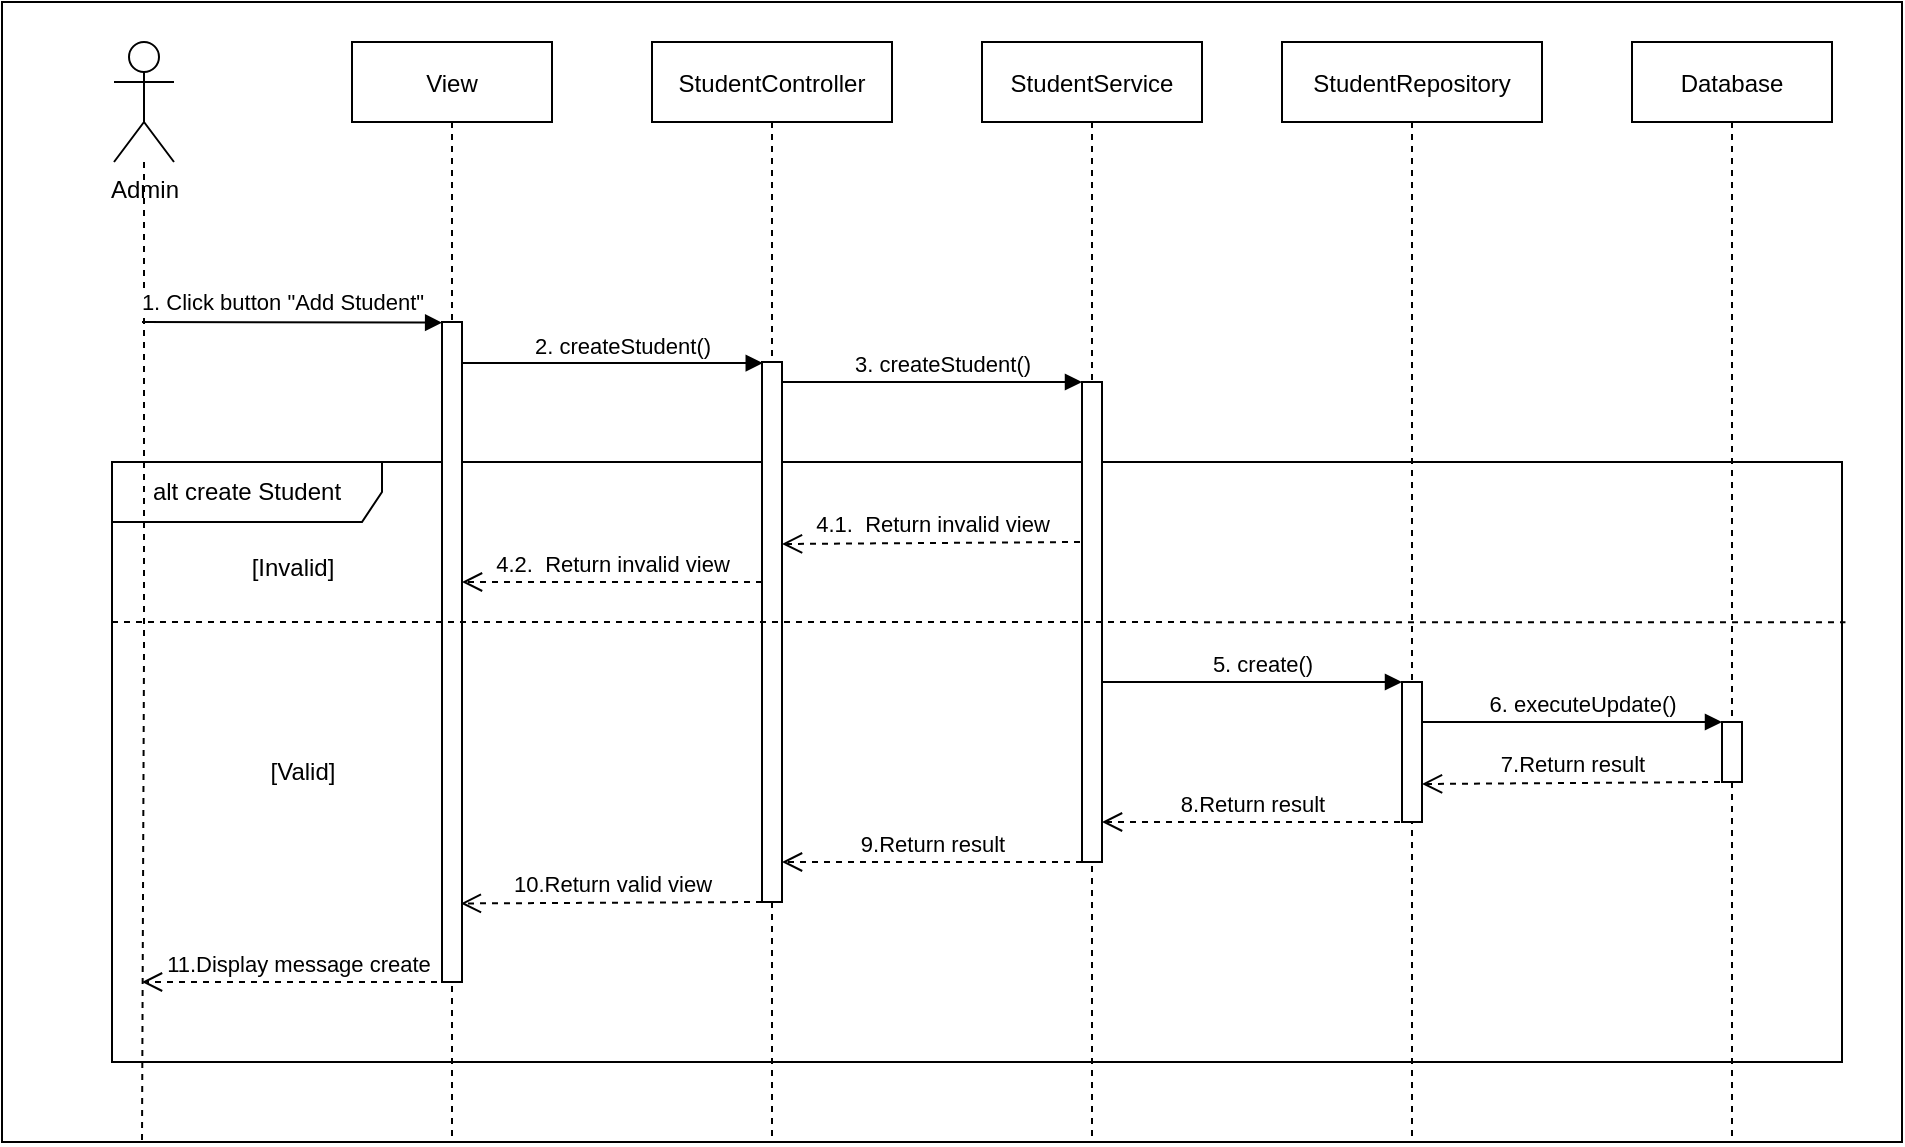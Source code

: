 <mxfile version="22.1.0" type="device">
  <diagram name="Trang-1" id="875s9HhrCnIbohzMTVZo">
    <mxGraphModel dx="1050" dy="534" grid="1" gridSize="10" guides="1" tooltips="1" connect="1" arrows="1" fold="1" page="1" pageScale="1" pageWidth="827" pageHeight="1169" math="0" shadow="0">
      <root>
        <mxCell id="0" />
        <mxCell id="1" parent="0" />
        <mxCell id="0AXuN8qhgTlBM-0Ob6mB-1" value="" style="rounded=0;whiteSpace=wrap;html=1;" parent="1" vertex="1">
          <mxGeometry x="370" y="170" width="950" height="570" as="geometry" />
        </mxCell>
        <mxCell id="0AXuN8qhgTlBM-0Ob6mB-2" value="alt create Student" style="shape=umlFrame;whiteSpace=wrap;html=1;width=135;height=30;" parent="1" vertex="1">
          <mxGeometry x="425" y="400" width="865" height="300" as="geometry" />
        </mxCell>
        <mxCell id="0AXuN8qhgTlBM-0Ob6mB-3" value="Admin" style="shape=umlActor;verticalLabelPosition=bottom;verticalAlign=top;html=1;" parent="1" vertex="1">
          <mxGeometry x="426" y="190" width="30" height="60" as="geometry" />
        </mxCell>
        <mxCell id="0AXuN8qhgTlBM-0Ob6mB-4" style="edgeStyle=orthogonalEdgeStyle;rounded=0;orthogonalLoop=1;jettySize=auto;html=1;dashed=1;endArrow=none;endFill=0;" parent="1" source="0AXuN8qhgTlBM-0Ob6mB-3" edge="1">
          <mxGeometry relative="1" as="geometry">
            <mxPoint x="440" y="740" as="targetPoint" />
          </mxGeometry>
        </mxCell>
        <mxCell id="0AXuN8qhgTlBM-0Ob6mB-5" value="View" style="shape=umlLifeline;perimeter=lifelinePerimeter;container=1;collapsible=0;recursiveResize=0;rounded=0;shadow=0;strokeWidth=1;" parent="1" vertex="1">
          <mxGeometry x="545" y="190" width="100" height="550" as="geometry" />
        </mxCell>
        <mxCell id="0AXuN8qhgTlBM-0Ob6mB-6" value="" style="html=1;points=[];perimeter=orthogonalPerimeter;" parent="0AXuN8qhgTlBM-0Ob6mB-5" vertex="1">
          <mxGeometry x="45" y="140" width="10" height="330" as="geometry" />
        </mxCell>
        <mxCell id="0AXuN8qhgTlBM-0Ob6mB-7" value="11.Display message create" style="html=1;verticalAlign=bottom;endArrow=open;dashed=1;endSize=8;" parent="0AXuN8qhgTlBM-0Ob6mB-5" edge="1">
          <mxGeometry x="-0.053" relative="1" as="geometry">
            <mxPoint x="42.5" y="470" as="sourcePoint" />
            <mxPoint x="-105" y="470" as="targetPoint" />
            <mxPoint as="offset" />
          </mxGeometry>
        </mxCell>
        <mxCell id="0AXuN8qhgTlBM-0Ob6mB-8" value="StudentController" style="shape=umlLifeline;perimeter=lifelinePerimeter;container=1;collapsible=0;recursiveResize=0;rounded=0;shadow=0;strokeWidth=1;" parent="1" vertex="1">
          <mxGeometry x="695" y="190" width="120" height="550" as="geometry" />
        </mxCell>
        <mxCell id="0AXuN8qhgTlBM-0Ob6mB-9" value="" style="html=1;points=[];perimeter=orthogonalPerimeter;" parent="0AXuN8qhgTlBM-0Ob6mB-8" vertex="1">
          <mxGeometry x="55" y="160" width="10" height="270" as="geometry" />
        </mxCell>
        <mxCell id="0AXuN8qhgTlBM-0Ob6mB-10" value="4.2. &amp;nbsp;Return invalid view" style="html=1;verticalAlign=bottom;endArrow=open;dashed=1;endSize=8;exitX=-0.055;exitY=0.291;exitDx=0;exitDy=0;exitPerimeter=0;" parent="0AXuN8qhgTlBM-0Ob6mB-8" edge="1">
          <mxGeometry x="-0.003" relative="1" as="geometry">
            <mxPoint x="55" y="270" as="sourcePoint" />
            <mxPoint x="-95" y="270" as="targetPoint" />
            <mxPoint as="offset" />
          </mxGeometry>
        </mxCell>
        <mxCell id="0AXuN8qhgTlBM-0Ob6mB-11" value="10.Return valid view" style="html=1;verticalAlign=bottom;endArrow=open;dashed=1;endSize=8;exitX=-0.055;exitY=0.291;exitDx=0;exitDy=0;exitPerimeter=0;entryX=0.942;entryY=0.881;entryDx=0;entryDy=0;entryPerimeter=0;" parent="0AXuN8qhgTlBM-0Ob6mB-8" target="0AXuN8qhgTlBM-0Ob6mB-6" edge="1">
          <mxGeometry x="-0.003" relative="1" as="geometry">
            <mxPoint x="55" y="430" as="sourcePoint" />
            <mxPoint x="-94" y="431" as="targetPoint" />
            <mxPoint as="offset" />
          </mxGeometry>
        </mxCell>
        <mxCell id="0AXuN8qhgTlBM-0Ob6mB-12" value="4.1. &amp;nbsp;Return invalid view" style="html=1;verticalAlign=bottom;endArrow=open;dashed=1;endSize=8;exitX=-0.055;exitY=0.291;exitDx=0;exitDy=0;exitPerimeter=0;" parent="0AXuN8qhgTlBM-0Ob6mB-8" edge="1">
          <mxGeometry x="-0.003" relative="1" as="geometry">
            <mxPoint x="214" y="250" as="sourcePoint" />
            <mxPoint x="65" y="251" as="targetPoint" />
            <mxPoint as="offset" />
          </mxGeometry>
        </mxCell>
        <mxCell id="0AXuN8qhgTlBM-0Ob6mB-13" value="3. createStudent()" style="html=1;verticalAlign=bottom;endArrow=block;entryX=0;entryY=0;entryDx=0;entryDy=0;entryPerimeter=0;" parent="0AXuN8qhgTlBM-0Ob6mB-8" target="0AXuN8qhgTlBM-0Ob6mB-15" edge="1">
          <mxGeometry x="0.067" width="80" relative="1" as="geometry">
            <mxPoint x="65" y="170" as="sourcePoint" />
            <mxPoint x="215" y="170" as="targetPoint" />
            <mxPoint as="offset" />
          </mxGeometry>
        </mxCell>
        <mxCell id="0AXuN8qhgTlBM-0Ob6mB-14" value="StudentService" style="shape=umlLifeline;perimeter=lifelinePerimeter;container=1;collapsible=0;recursiveResize=0;rounded=0;shadow=0;strokeWidth=1;" parent="1" vertex="1">
          <mxGeometry x="860" y="190" width="110" height="550" as="geometry" />
        </mxCell>
        <mxCell id="0AXuN8qhgTlBM-0Ob6mB-15" value="" style="html=1;points=[];perimeter=orthogonalPerimeter;" parent="0AXuN8qhgTlBM-0Ob6mB-14" vertex="1">
          <mxGeometry x="50" y="170" width="10" height="240" as="geometry" />
        </mxCell>
        <mxCell id="0AXuN8qhgTlBM-0Ob6mB-16" value="9.Return result" style="html=1;verticalAlign=bottom;endArrow=open;dashed=1;endSize=8;exitX=-0.055;exitY=0.291;exitDx=0;exitDy=0;exitPerimeter=0;" parent="0AXuN8qhgTlBM-0Ob6mB-14" edge="1">
          <mxGeometry x="-0.003" relative="1" as="geometry">
            <mxPoint x="50" y="410" as="sourcePoint" />
            <mxPoint x="-100" y="410" as="targetPoint" />
            <mxPoint as="offset" />
          </mxGeometry>
        </mxCell>
        <mxCell id="0AXuN8qhgTlBM-0Ob6mB-17" value="StudentRepository" style="shape=umlLifeline;perimeter=lifelinePerimeter;container=1;collapsible=0;recursiveResize=0;rounded=0;shadow=0;strokeWidth=1;" parent="1" vertex="1">
          <mxGeometry x="1010" y="190" width="130" height="550" as="geometry" />
        </mxCell>
        <mxCell id="0AXuN8qhgTlBM-0Ob6mB-18" value="" style="html=1;points=[];perimeter=orthogonalPerimeter;" parent="0AXuN8qhgTlBM-0Ob6mB-17" vertex="1">
          <mxGeometry x="60" y="320" width="10" height="70" as="geometry" />
        </mxCell>
        <mxCell id="0AXuN8qhgTlBM-0Ob6mB-19" value="5. create()" style="html=1;verticalAlign=bottom;endArrow=block;" parent="0AXuN8qhgTlBM-0Ob6mB-17" edge="1">
          <mxGeometry x="0.067" width="80" relative="1" as="geometry">
            <mxPoint x="-90" y="320" as="sourcePoint" />
            <mxPoint x="60" y="320" as="targetPoint" />
            <mxPoint as="offset" />
          </mxGeometry>
        </mxCell>
        <mxCell id="0AXuN8qhgTlBM-0Ob6mB-20" value="Database" style="shape=umlLifeline;perimeter=lifelinePerimeter;container=1;collapsible=0;recursiveResize=0;rounded=0;shadow=0;strokeWidth=1;" parent="1" vertex="1">
          <mxGeometry x="1185" y="190" width="100" height="550" as="geometry" />
        </mxCell>
        <mxCell id="0AXuN8qhgTlBM-0Ob6mB-21" value="" style="html=1;points=[];perimeter=orthogonalPerimeter;" parent="0AXuN8qhgTlBM-0Ob6mB-20" vertex="1">
          <mxGeometry x="45" y="340" width="10" height="30" as="geometry" />
        </mxCell>
        <mxCell id="0AXuN8qhgTlBM-0Ob6mB-22" value="1. Click button&amp;nbsp;&quot;Add Student&quot;" style="html=1;verticalAlign=bottom;endArrow=block;entryX=0.007;entryY=0.001;entryDx=0;entryDy=0;entryPerimeter=0;" parent="1" target="0AXuN8qhgTlBM-0Ob6mB-6" edge="1">
          <mxGeometry x="-0.067" y="1" width="80" relative="1" as="geometry">
            <mxPoint x="440" y="330" as="sourcePoint" />
            <mxPoint x="585" y="330" as="targetPoint" />
            <mxPoint as="offset" />
          </mxGeometry>
        </mxCell>
        <mxCell id="0AXuN8qhgTlBM-0Ob6mB-23" value="2. createStudent()" style="html=1;verticalAlign=bottom;endArrow=block;entryX=0.038;entryY=0.002;entryDx=0;entryDy=0;entryPerimeter=0;" parent="1" source="0AXuN8qhgTlBM-0Ob6mB-6" target="0AXuN8qhgTlBM-0Ob6mB-9" edge="1">
          <mxGeometry x="0.067" width="80" relative="1" as="geometry">
            <mxPoint x="605" y="350" as="sourcePoint" />
            <mxPoint x="750" y="350" as="targetPoint" />
            <mxPoint as="offset" />
          </mxGeometry>
        </mxCell>
        <mxCell id="0AXuN8qhgTlBM-0Ob6mB-24" value="" style="endArrow=none;dashed=1;html=1;rounded=0;entryX=1.002;entryY=0.267;entryDx=0;entryDy=0;entryPerimeter=0;" parent="1" target="0AXuN8qhgTlBM-0Ob6mB-2" edge="1">
          <mxGeometry width="50" height="50" relative="1" as="geometry">
            <mxPoint x="425" y="480.0" as="sourcePoint" />
            <mxPoint x="1275" y="480.0" as="targetPoint" />
          </mxGeometry>
        </mxCell>
        <mxCell id="0AXuN8qhgTlBM-0Ob6mB-25" value="[Invalid]" style="text;html=1;align=center;verticalAlign=middle;resizable=0;points=[];autosize=1;strokeColor=none;fillColor=none;" parent="1" vertex="1">
          <mxGeometry x="485" y="438" width="60" height="30" as="geometry" />
        </mxCell>
        <mxCell id="0AXuN8qhgTlBM-0Ob6mB-26" value="[Valid]" style="text;html=1;align=center;verticalAlign=middle;resizable=0;points=[];autosize=1;strokeColor=none;fillColor=none;" parent="1" vertex="1">
          <mxGeometry x="490" y="540" width="60" height="30" as="geometry" />
        </mxCell>
        <mxCell id="0AXuN8qhgTlBM-0Ob6mB-27" value="6. executeUpdate()" style="html=1;verticalAlign=bottom;endArrow=block;" parent="1" edge="1">
          <mxGeometry x="0.067" width="80" relative="1" as="geometry">
            <mxPoint x="1080" y="530" as="sourcePoint" />
            <mxPoint x="1230" y="530" as="targetPoint" />
            <mxPoint as="offset" />
          </mxGeometry>
        </mxCell>
        <mxCell id="0AXuN8qhgTlBM-0Ob6mB-28" value="7.Return result" style="html=1;verticalAlign=bottom;endArrow=open;dashed=1;endSize=8;exitX=-0.055;exitY=0.291;exitDx=0;exitDy=0;exitPerimeter=0;" parent="1" edge="1">
          <mxGeometry x="-0.003" relative="1" as="geometry">
            <mxPoint x="1229" y="560" as="sourcePoint" />
            <mxPoint x="1080" y="561" as="targetPoint" />
            <mxPoint as="offset" />
          </mxGeometry>
        </mxCell>
        <mxCell id="0AXuN8qhgTlBM-0Ob6mB-29" value="8.Return result" style="html=1;verticalAlign=bottom;endArrow=open;dashed=1;endSize=8;exitX=-0.055;exitY=0.291;exitDx=0;exitDy=0;exitPerimeter=0;" parent="1" edge="1">
          <mxGeometry x="-0.003" relative="1" as="geometry">
            <mxPoint x="1069" y="580" as="sourcePoint" />
            <mxPoint x="920" y="580" as="targetPoint" />
            <mxPoint as="offset" />
          </mxGeometry>
        </mxCell>
      </root>
    </mxGraphModel>
  </diagram>
</mxfile>
